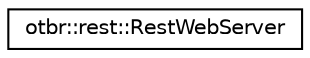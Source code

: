 digraph "Graphical Class Hierarchy"
{
  edge [fontname="Helvetica",fontsize="10",labelfontname="Helvetica",labelfontsize="10"];
  node [fontname="Helvetica",fontsize="10",shape=record];
  rankdir="LR";
  Node0 [label="otbr::rest::RestWebServer",height=0.2,width=0.4,color="black", fillcolor="white", style="filled",URL="$d8/d5d/classotbr_1_1rest_1_1RestWebServer.html",tooltip="This class implements a REST server. "];
}
